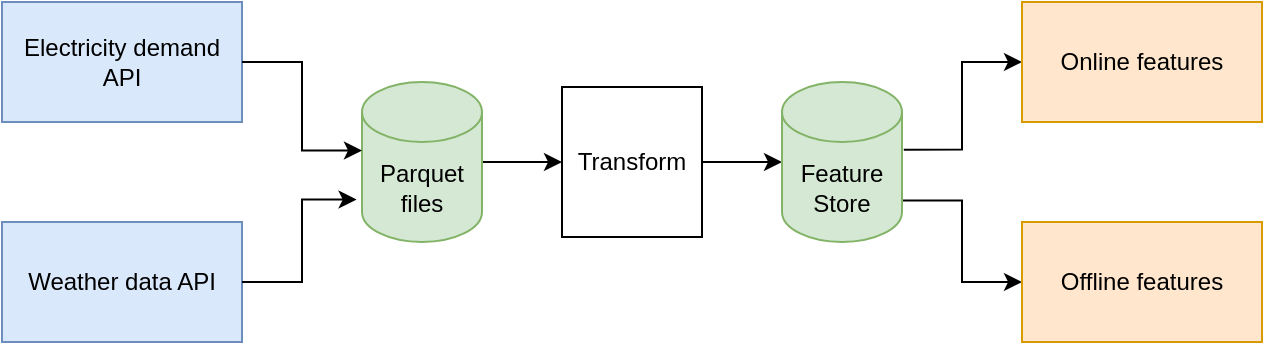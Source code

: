 <mxfile version="23.1.6" type="device">
  <diagram name="Page-1" id="cDv0-JnkPXD5icRVHpOT">
    <mxGraphModel dx="1090" dy="1038" grid="1" gridSize="10" guides="1" tooltips="1" connect="1" arrows="1" fold="1" page="1" pageScale="1" pageWidth="827" pageHeight="1169" math="0" shadow="0">
      <root>
        <mxCell id="0" />
        <mxCell id="1" parent="0" />
        <mxCell id="5W4cO0hXTMBB5HOUR70D-1" value="Electricity demand API" style="rounded=0;whiteSpace=wrap;html=1;fillColor=#dae8fc;strokeColor=#6c8ebf;" vertex="1" parent="1">
          <mxGeometry x="40" y="70" width="120" height="60" as="geometry" />
        </mxCell>
        <mxCell id="5W4cO0hXTMBB5HOUR70D-2" value="Weather data API" style="rounded=0;whiteSpace=wrap;html=1;fillColor=#dae8fc;strokeColor=#6c8ebf;" vertex="1" parent="1">
          <mxGeometry x="40" y="180" width="120" height="60" as="geometry" />
        </mxCell>
        <mxCell id="5W4cO0hXTMBB5HOUR70D-11" value="" style="edgeStyle=orthogonalEdgeStyle;rounded=0;orthogonalLoop=1;jettySize=auto;html=1;" edge="1" parent="1" source="5W4cO0hXTMBB5HOUR70D-3" target="5W4cO0hXTMBB5HOUR70D-10">
          <mxGeometry relative="1" as="geometry" />
        </mxCell>
        <mxCell id="5W4cO0hXTMBB5HOUR70D-3" value="Transform" style="rounded=0;whiteSpace=wrap;html=1;" vertex="1" parent="1">
          <mxGeometry x="320" y="112.5" width="70" height="75" as="geometry" />
        </mxCell>
        <mxCell id="5W4cO0hXTMBB5HOUR70D-9" value="" style="edgeStyle=orthogonalEdgeStyle;rounded=0;orthogonalLoop=1;jettySize=auto;html=1;" edge="1" parent="1" source="5W4cO0hXTMBB5HOUR70D-6" target="5W4cO0hXTMBB5HOUR70D-3">
          <mxGeometry relative="1" as="geometry" />
        </mxCell>
        <mxCell id="5W4cO0hXTMBB5HOUR70D-6" value="Parquet files" style="shape=cylinder3;whiteSpace=wrap;html=1;boundedLbl=1;backgroundOutline=1;size=15;fillColor=#d5e8d4;strokeColor=#82b366;" vertex="1" parent="1">
          <mxGeometry x="220" y="110" width="60" height="80" as="geometry" />
        </mxCell>
        <mxCell id="5W4cO0hXTMBB5HOUR70D-7" style="edgeStyle=orthogonalEdgeStyle;rounded=0;orthogonalLoop=1;jettySize=auto;html=1;exitX=1;exitY=0.5;exitDx=0;exitDy=0;entryX=0;entryY=0.428;entryDx=0;entryDy=0;entryPerimeter=0;" edge="1" parent="1" source="5W4cO0hXTMBB5HOUR70D-1" target="5W4cO0hXTMBB5HOUR70D-6">
          <mxGeometry relative="1" as="geometry" />
        </mxCell>
        <mxCell id="5W4cO0hXTMBB5HOUR70D-8" style="edgeStyle=orthogonalEdgeStyle;rounded=0;orthogonalLoop=1;jettySize=auto;html=1;exitX=1;exitY=0.5;exitDx=0;exitDy=0;entryX=-0.045;entryY=0.735;entryDx=0;entryDy=0;entryPerimeter=0;" edge="1" parent="1" source="5W4cO0hXTMBB5HOUR70D-2" target="5W4cO0hXTMBB5HOUR70D-6">
          <mxGeometry relative="1" as="geometry" />
        </mxCell>
        <mxCell id="5W4cO0hXTMBB5HOUR70D-15" style="edgeStyle=orthogonalEdgeStyle;rounded=0;orthogonalLoop=1;jettySize=auto;html=1;exitX=1.015;exitY=0.423;exitDx=0;exitDy=0;exitPerimeter=0;entryX=0;entryY=0.5;entryDx=0;entryDy=0;" edge="1" parent="1" source="5W4cO0hXTMBB5HOUR70D-10" target="5W4cO0hXTMBB5HOUR70D-13">
          <mxGeometry relative="1" as="geometry" />
        </mxCell>
        <mxCell id="5W4cO0hXTMBB5HOUR70D-16" style="edgeStyle=orthogonalEdgeStyle;rounded=0;orthogonalLoop=1;jettySize=auto;html=1;exitX=1;exitY=0.741;exitDx=0;exitDy=0;exitPerimeter=0;entryX=0;entryY=0.5;entryDx=0;entryDy=0;" edge="1" parent="1" source="5W4cO0hXTMBB5HOUR70D-10" target="5W4cO0hXTMBB5HOUR70D-14">
          <mxGeometry relative="1" as="geometry" />
        </mxCell>
        <mxCell id="5W4cO0hXTMBB5HOUR70D-10" value="Feature&lt;br&gt;Store" style="shape=cylinder3;whiteSpace=wrap;html=1;boundedLbl=1;backgroundOutline=1;size=15;fillColor=#d5e8d4;strokeColor=#82b366;" vertex="1" parent="1">
          <mxGeometry x="430" y="110" width="60" height="80" as="geometry" />
        </mxCell>
        <mxCell id="5W4cO0hXTMBB5HOUR70D-13" value="Online features" style="rounded=0;whiteSpace=wrap;html=1;fillColor=#ffe6cc;strokeColor=#d79b00;" vertex="1" parent="1">
          <mxGeometry x="550" y="70" width="120" height="60" as="geometry" />
        </mxCell>
        <mxCell id="5W4cO0hXTMBB5HOUR70D-14" value="Offline features" style="rounded=0;whiteSpace=wrap;html=1;fillColor=#ffe6cc;strokeColor=#d79b00;" vertex="1" parent="1">
          <mxGeometry x="550" y="180" width="120" height="60" as="geometry" />
        </mxCell>
      </root>
    </mxGraphModel>
  </diagram>
</mxfile>
